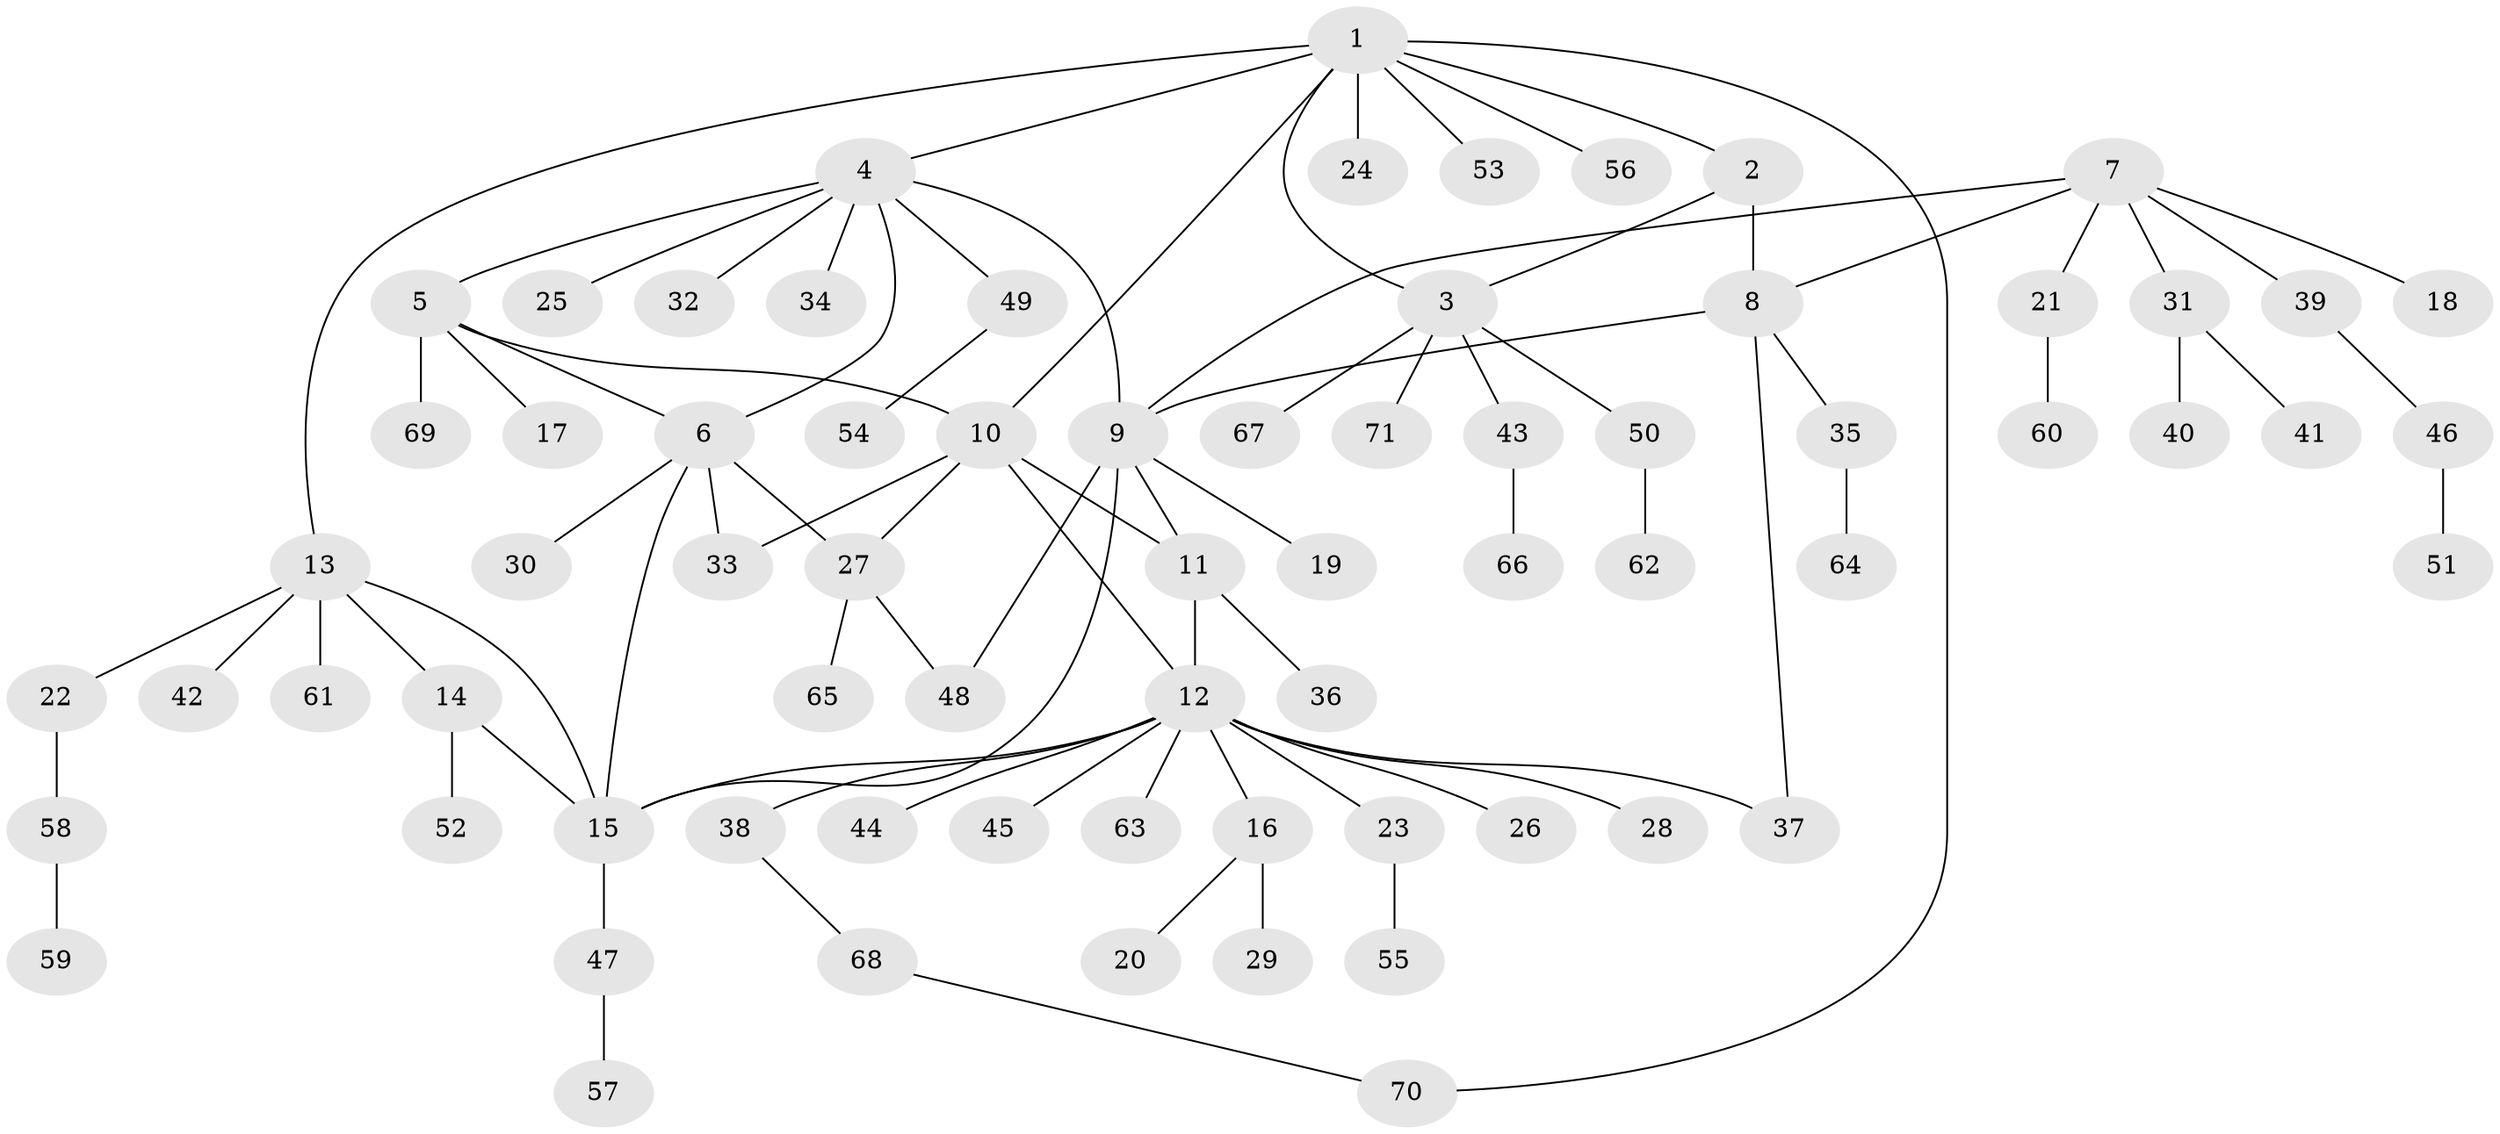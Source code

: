 // coarse degree distribution, {12: 0.02040816326530612, 6: 0.10204081632653061, 5: 0.02040816326530612, 7: 0.04081632653061224, 4: 0.02040816326530612, 3: 0.04081632653061224, 11: 0.02040816326530612, 2: 0.16326530612244897, 1: 0.5714285714285714}
// Generated by graph-tools (version 1.1) at 2025/42/03/06/25 10:42:13]
// undirected, 71 vertices, 86 edges
graph export_dot {
graph [start="1"]
  node [color=gray90,style=filled];
  1;
  2;
  3;
  4;
  5;
  6;
  7;
  8;
  9;
  10;
  11;
  12;
  13;
  14;
  15;
  16;
  17;
  18;
  19;
  20;
  21;
  22;
  23;
  24;
  25;
  26;
  27;
  28;
  29;
  30;
  31;
  32;
  33;
  34;
  35;
  36;
  37;
  38;
  39;
  40;
  41;
  42;
  43;
  44;
  45;
  46;
  47;
  48;
  49;
  50;
  51;
  52;
  53;
  54;
  55;
  56;
  57;
  58;
  59;
  60;
  61;
  62;
  63;
  64;
  65;
  66;
  67;
  68;
  69;
  70;
  71;
  1 -- 2;
  1 -- 3;
  1 -- 4;
  1 -- 10;
  1 -- 13;
  1 -- 24;
  1 -- 53;
  1 -- 56;
  1 -- 70;
  2 -- 3;
  2 -- 8;
  3 -- 43;
  3 -- 50;
  3 -- 67;
  3 -- 71;
  4 -- 5;
  4 -- 6;
  4 -- 9;
  4 -- 25;
  4 -- 32;
  4 -- 34;
  4 -- 49;
  5 -- 6;
  5 -- 10;
  5 -- 17;
  5 -- 69;
  6 -- 15;
  6 -- 27;
  6 -- 30;
  6 -- 33;
  7 -- 8;
  7 -- 9;
  7 -- 18;
  7 -- 21;
  7 -- 31;
  7 -- 39;
  8 -- 9;
  8 -- 35;
  8 -- 37;
  9 -- 11;
  9 -- 15;
  9 -- 19;
  9 -- 48;
  10 -- 11;
  10 -- 12;
  10 -- 27;
  10 -- 33;
  11 -- 12;
  11 -- 36;
  12 -- 15;
  12 -- 16;
  12 -- 23;
  12 -- 26;
  12 -- 28;
  12 -- 37;
  12 -- 38;
  12 -- 44;
  12 -- 45;
  12 -- 63;
  13 -- 14;
  13 -- 15;
  13 -- 22;
  13 -- 42;
  13 -- 61;
  14 -- 15;
  14 -- 52;
  15 -- 47;
  16 -- 20;
  16 -- 29;
  21 -- 60;
  22 -- 58;
  23 -- 55;
  27 -- 48;
  27 -- 65;
  31 -- 40;
  31 -- 41;
  35 -- 64;
  38 -- 68;
  39 -- 46;
  43 -- 66;
  46 -- 51;
  47 -- 57;
  49 -- 54;
  50 -- 62;
  58 -- 59;
  68 -- 70;
}
